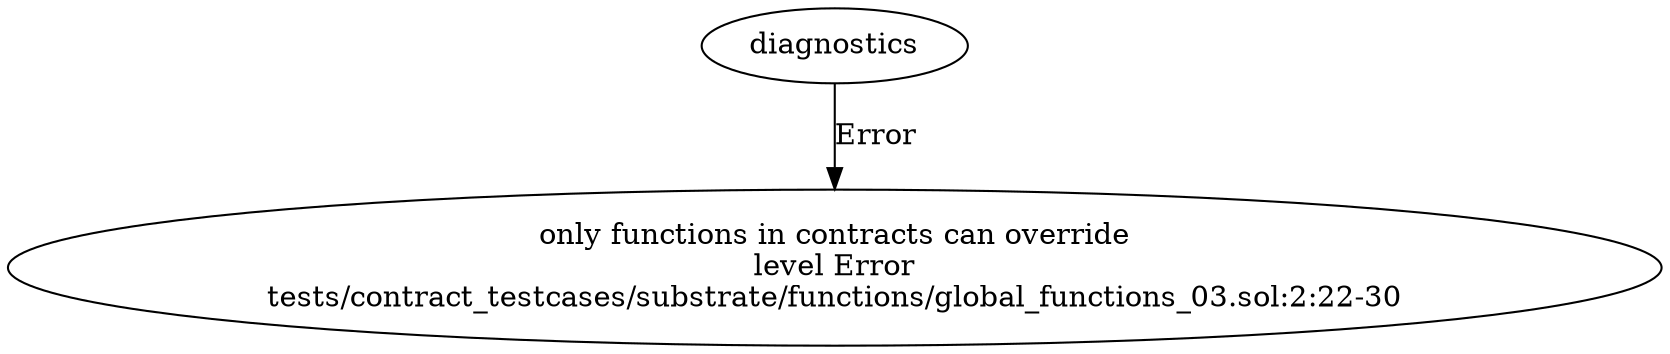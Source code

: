 strict digraph "tests/contract_testcases/substrate/functions/global_functions_03.sol" {
	diagnostic [label="only functions in contracts can override\nlevel Error\ntests/contract_testcases/substrate/functions/global_functions_03.sol:2:22-30"]
	diagnostics -> diagnostic [label="Error"]
}
